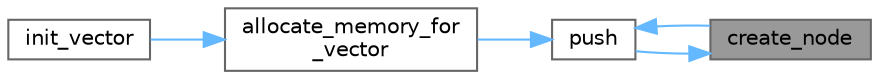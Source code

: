 digraph "create_node"
{
 // LATEX_PDF_SIZE
  bgcolor="transparent";
  edge [fontname=Helvetica,fontsize=10,labelfontname=Helvetica,labelfontsize=10];
  node [fontname=Helvetica,fontsize=10,shape=box,height=0.2,width=0.4];
  rankdir="RL";
  Node1 [id="Node000001",label="create_node",height=0.2,width=0.4,color="gray40", fillcolor="grey60", style="filled", fontcolor="black",tooltip=" "];
  Node1 -> Node2 [id="edge1_Node000001_Node000002",dir="back",color="steelblue1",style="solid",tooltip=" "];
  Node2 [id="Node000002",label="push",height=0.2,width=0.4,color="grey40", fillcolor="white", style="filled",URL="$mathemetica_8c.html#a2499edf22ad5e432f6631b9a02470c18",tooltip="Добавить элемент в конец вектора."];
  Node2 -> Node3 [id="edge2_Node000002_Node000003",dir="back",color="steelblue1",style="solid",tooltip=" "];
  Node3 [id="Node000003",label="allocate_memory_for\l_vector",height=0.2,width=0.4,color="grey40", fillcolor="white", style="filled",URL="$mathemetica_8c.html#a522d4adf059058338603f89522cdfa3f",tooltip="Выделить память под новый вектор (используется внутри init_vector)."];
  Node3 -> Node4 [id="edge3_Node000003_Node000004",dir="back",color="steelblue1",style="solid",tooltip=" "];
  Node4 [id="Node000004",label="init_vector",height=0.2,width=0.4,color="grey40", fillcolor="white", style="filled",URL="$mathemetica_8c.html#a038b4b5cd1454b3458df2d923534bae6",tooltip="Инициализировать новый пустой вектор."];
  Node2 -> Node1 [id="edge4_Node000002_Node000001",dir="back",color="steelblue1",style="solid",tooltip=" "];
}

